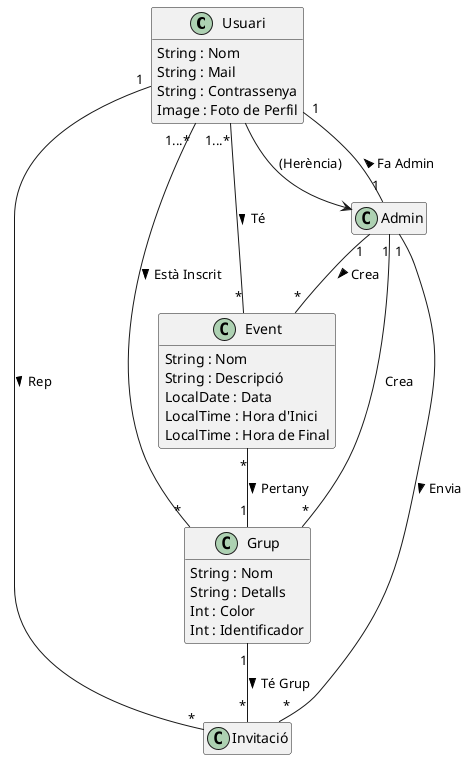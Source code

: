 @startuml
hide empty members

class "Usuari" as Usuari {
  String : Nom
  String : Mail
  String : Contrassenya
  Image : Foto de Perfil
}

class "Event" as Event {
  String : Nom
  String : Descripció
  LocalDate : Data
  LocalTime : Hora d'Inici
  LocalTime : Hora de Final
}
class "Grup" as Grup {
  String : Nom
  String : Detalls
  Int : Color
  Int : Identificador
}

class "Admin" as Admin {
}

class "Invitació" as Invitació {
}

Usuari "1...*" -- "*" Event : Té >

Usuari "1...*" -- "*" Grup : Està Inscrit >

Event "*" -- "1" Grup : Pertany >

Usuari "1" -- "*" Invitació : Rep >

Admin "1" -- "*" Invitació : Envia >

Admin "1" -- "*" Grup : Crea

Admin "1" -- "*" Event : Crea >

Admin "1" -- "1" Usuari : Fa Admin >

Grup "1" -- "*" Invitació : Té Grup >

Usuari --> Admin: (Herència)

@enduml